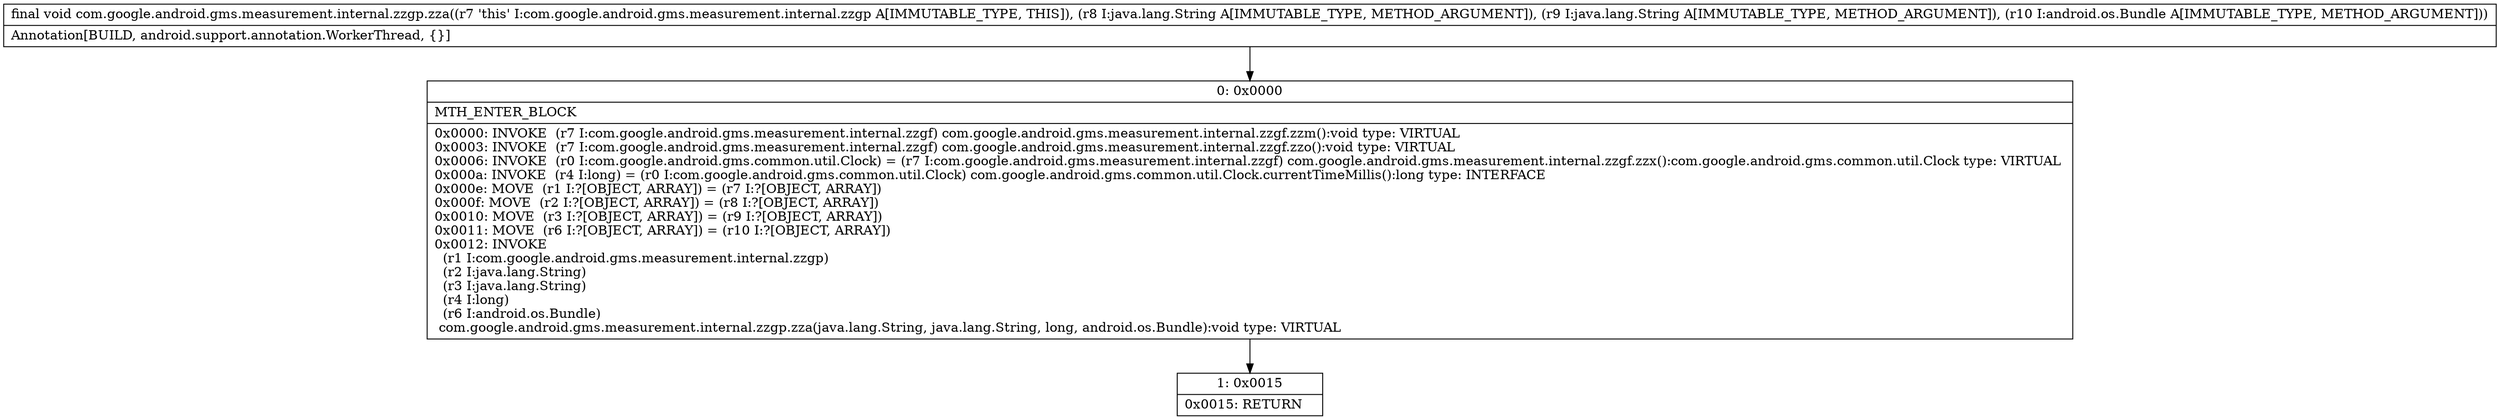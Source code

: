 digraph "CFG forcom.google.android.gms.measurement.internal.zzgp.zza(Ljava\/lang\/String;Ljava\/lang\/String;Landroid\/os\/Bundle;)V" {
Node_0 [shape=record,label="{0\:\ 0x0000|MTH_ENTER_BLOCK\l|0x0000: INVOKE  (r7 I:com.google.android.gms.measurement.internal.zzgf) com.google.android.gms.measurement.internal.zzgf.zzm():void type: VIRTUAL \l0x0003: INVOKE  (r7 I:com.google.android.gms.measurement.internal.zzgf) com.google.android.gms.measurement.internal.zzgf.zzo():void type: VIRTUAL \l0x0006: INVOKE  (r0 I:com.google.android.gms.common.util.Clock) = (r7 I:com.google.android.gms.measurement.internal.zzgf) com.google.android.gms.measurement.internal.zzgf.zzx():com.google.android.gms.common.util.Clock type: VIRTUAL \l0x000a: INVOKE  (r4 I:long) = (r0 I:com.google.android.gms.common.util.Clock) com.google.android.gms.common.util.Clock.currentTimeMillis():long type: INTERFACE \l0x000e: MOVE  (r1 I:?[OBJECT, ARRAY]) = (r7 I:?[OBJECT, ARRAY]) \l0x000f: MOVE  (r2 I:?[OBJECT, ARRAY]) = (r8 I:?[OBJECT, ARRAY]) \l0x0010: MOVE  (r3 I:?[OBJECT, ARRAY]) = (r9 I:?[OBJECT, ARRAY]) \l0x0011: MOVE  (r6 I:?[OBJECT, ARRAY]) = (r10 I:?[OBJECT, ARRAY]) \l0x0012: INVOKE  \l  (r1 I:com.google.android.gms.measurement.internal.zzgp)\l  (r2 I:java.lang.String)\l  (r3 I:java.lang.String)\l  (r4 I:long)\l  (r6 I:android.os.Bundle)\l com.google.android.gms.measurement.internal.zzgp.zza(java.lang.String, java.lang.String, long, android.os.Bundle):void type: VIRTUAL \l}"];
Node_1 [shape=record,label="{1\:\ 0x0015|0x0015: RETURN   \l}"];
MethodNode[shape=record,label="{final void com.google.android.gms.measurement.internal.zzgp.zza((r7 'this' I:com.google.android.gms.measurement.internal.zzgp A[IMMUTABLE_TYPE, THIS]), (r8 I:java.lang.String A[IMMUTABLE_TYPE, METHOD_ARGUMENT]), (r9 I:java.lang.String A[IMMUTABLE_TYPE, METHOD_ARGUMENT]), (r10 I:android.os.Bundle A[IMMUTABLE_TYPE, METHOD_ARGUMENT]))  | Annotation[BUILD, android.support.annotation.WorkerThread, \{\}]\l}"];
MethodNode -> Node_0;
Node_0 -> Node_1;
}

